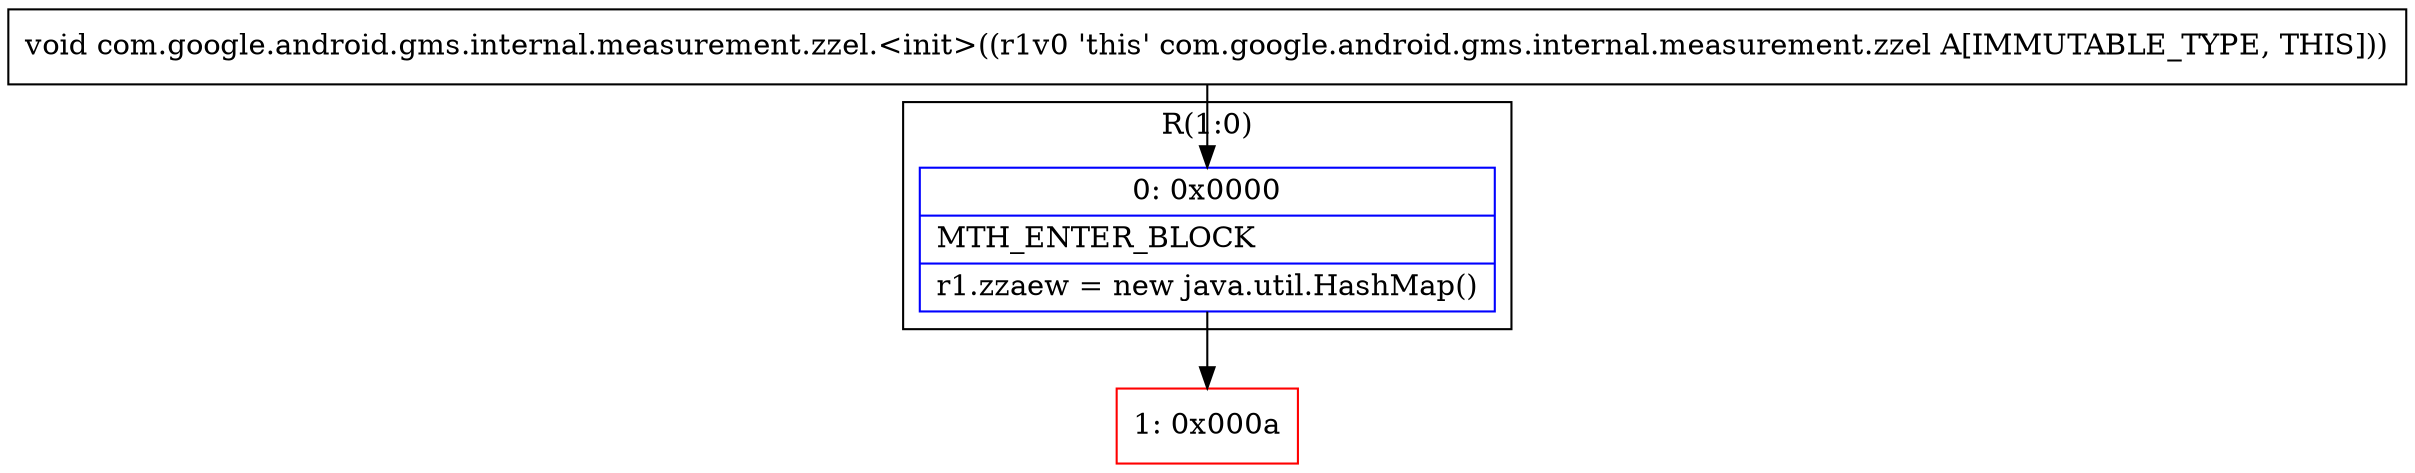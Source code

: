 digraph "CFG forcom.google.android.gms.internal.measurement.zzel.\<init\>()V" {
subgraph cluster_Region_782813377 {
label = "R(1:0)";
node [shape=record,color=blue];
Node_0 [shape=record,label="{0\:\ 0x0000|MTH_ENTER_BLOCK\l|r1.zzaew = new java.util.HashMap()\l}"];
}
Node_1 [shape=record,color=red,label="{1\:\ 0x000a}"];
MethodNode[shape=record,label="{void com.google.android.gms.internal.measurement.zzel.\<init\>((r1v0 'this' com.google.android.gms.internal.measurement.zzel A[IMMUTABLE_TYPE, THIS])) }"];
MethodNode -> Node_0;
Node_0 -> Node_1;
}

